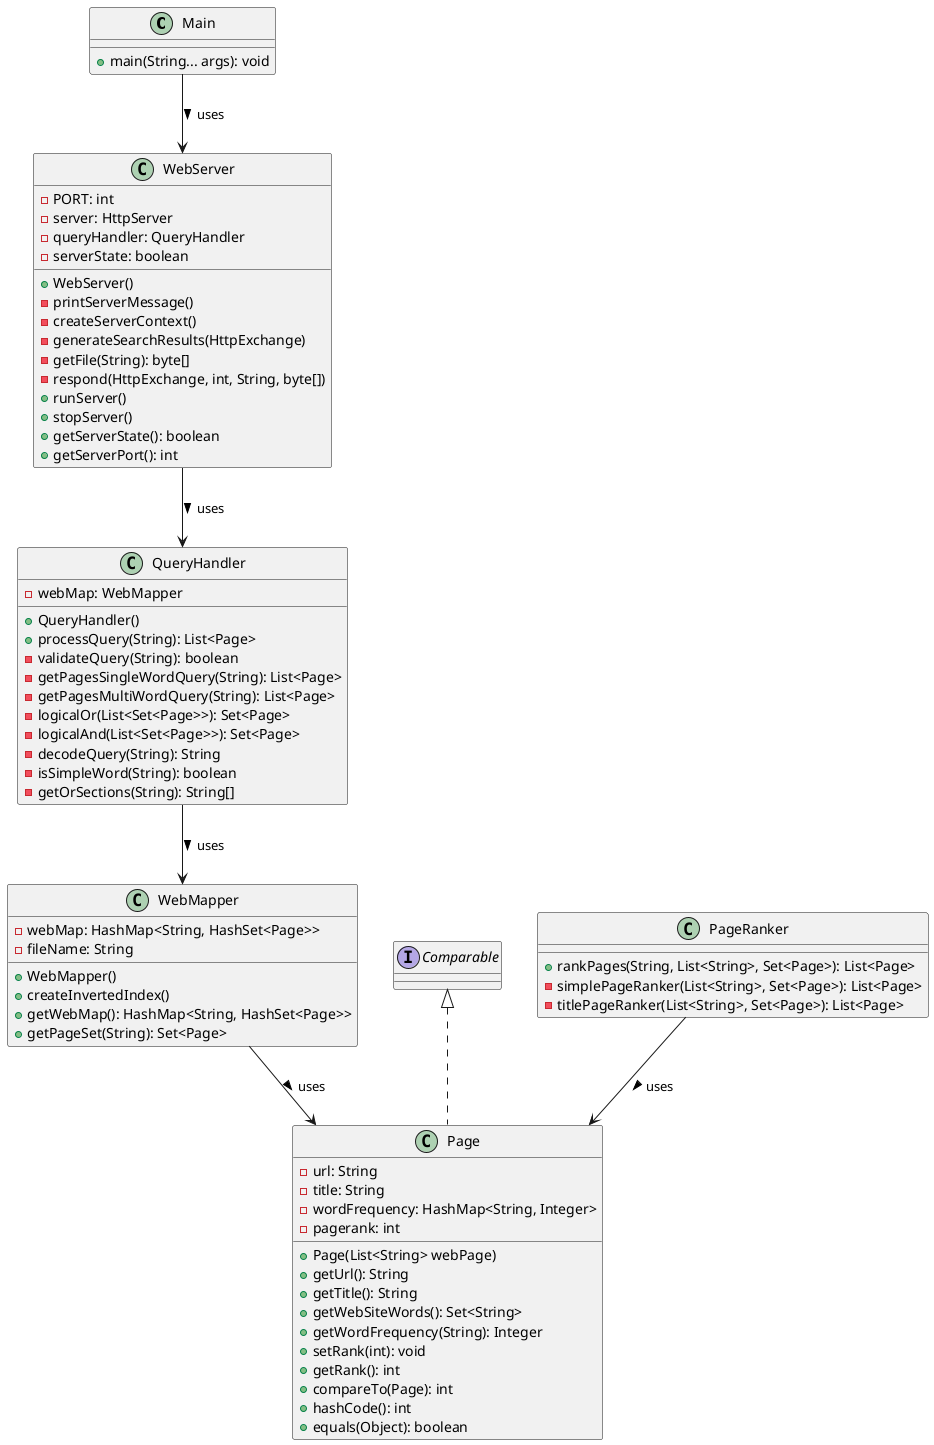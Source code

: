 @startuml classdiagram

class Main {
    +main(String... args): void
}

class WebServer {
    -PORT: int
    -server: HttpServer
    -queryHandler: QueryHandler
    -serverState: boolean
    +WebServer()
    -printServerMessage()
    -createServerContext()
    -generateSearchResults(HttpExchange)
    -getFile(String): byte[]
    -respond(HttpExchange, int, String, byte[])
    +runServer()
    +stopServer()
    +getServerState(): boolean
    +getServerPort(): int
}

class QueryHandler {
    -webMap: WebMapper
    +QueryHandler()
    +processQuery(String): List<Page>
    -validateQuery(String): boolean
    -getPagesSingleWordQuery(String): List<Page>
    -getPagesMultiWordQuery(String): List<Page>
    -logicalOr(List<Set<Page>>): Set<Page>
    -logicalAnd(List<Set<Page>>): Set<Page>
    -decodeQuery(String): String
    -isSimpleWord(String): boolean
    -getOrSections(String): String[]
}

class WebMapper {
    -webMap: HashMap<String, HashSet<Page>>
    -fileName: String
    +WebMapper()
    +createInvertedIndex()
    +getWebMap(): HashMap<String, HashSet<Page>>
    +getPageSet(String): Set<Page>
}

class Page implements Comparable {
    -url: String
    -title: String
    -wordFrequency: HashMap<String, Integer>
    -pagerank: int
    +Page(List<String> webPage)
    +getUrl(): String
    +getTitle(): String
    +getWebSiteWords(): Set<String>
    +getWordFrequency(String): Integer
    +setRank(int): void
    +getRank(): int
    +compareTo(Page): int
    +hashCode(): int
    +equals(Object): boolean
}

class PageRanker {
    +rankPages(String, List<String>, Set<Page>): List<Page>
    -simplePageRanker(List<String>, Set<Page>): List<Page>
    -titlePageRanker(List<String>, Set<Page>): List<Page>
}

Main --> WebServer : uses >
WebServer --> QueryHandler : uses >
QueryHandler --> WebMapper : uses >
WebMapper --> Page : uses >
PageRanker --> Page : uses >

@enduml